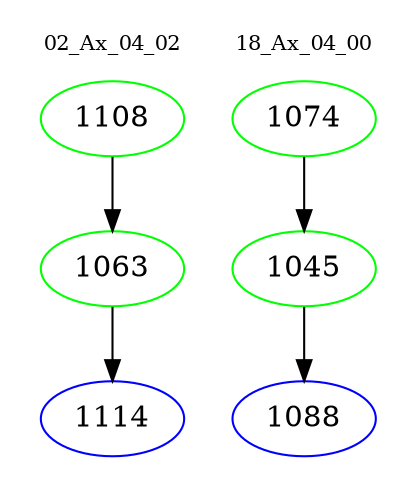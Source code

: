 digraph{
subgraph cluster_0 {
color = white
label = "02_Ax_04_02";
fontsize=10;
T0_1108 [label="1108", color="green"]
T0_1108 -> T0_1063 [color="black"]
T0_1063 [label="1063", color="green"]
T0_1063 -> T0_1114 [color="black"]
T0_1114 [label="1114", color="blue"]
}
subgraph cluster_1 {
color = white
label = "18_Ax_04_00";
fontsize=10;
T1_1074 [label="1074", color="green"]
T1_1074 -> T1_1045 [color="black"]
T1_1045 [label="1045", color="green"]
T1_1045 -> T1_1088 [color="black"]
T1_1088 [label="1088", color="blue"]
}
}
